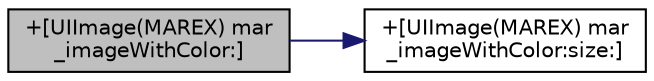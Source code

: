 digraph "+[UIImage(MAREX) mar_imageWithColor:]"
{
  edge [fontname="Helvetica",fontsize="10",labelfontname="Helvetica",labelfontsize="10"];
  node [fontname="Helvetica",fontsize="10",shape=record];
  rankdir="LR";
  Node105 [label="+[UIImage(MAREX) mar\l_imageWithColor:]",height=0.2,width=0.4,color="black", fillcolor="grey75", style="filled", fontcolor="black"];
  Node105 -> Node106 [color="midnightblue",fontsize="10",style="solid"];
  Node106 [label="+[UIImage(MAREX) mar\l_imageWithColor:size:]",height=0.2,width=0.4,color="black", fillcolor="white", style="filled",URL="$category_u_i_image_07_m_a_r_e_x_08.html#a3339593136e1bac6fc9159410ff4ae1d"];
}
